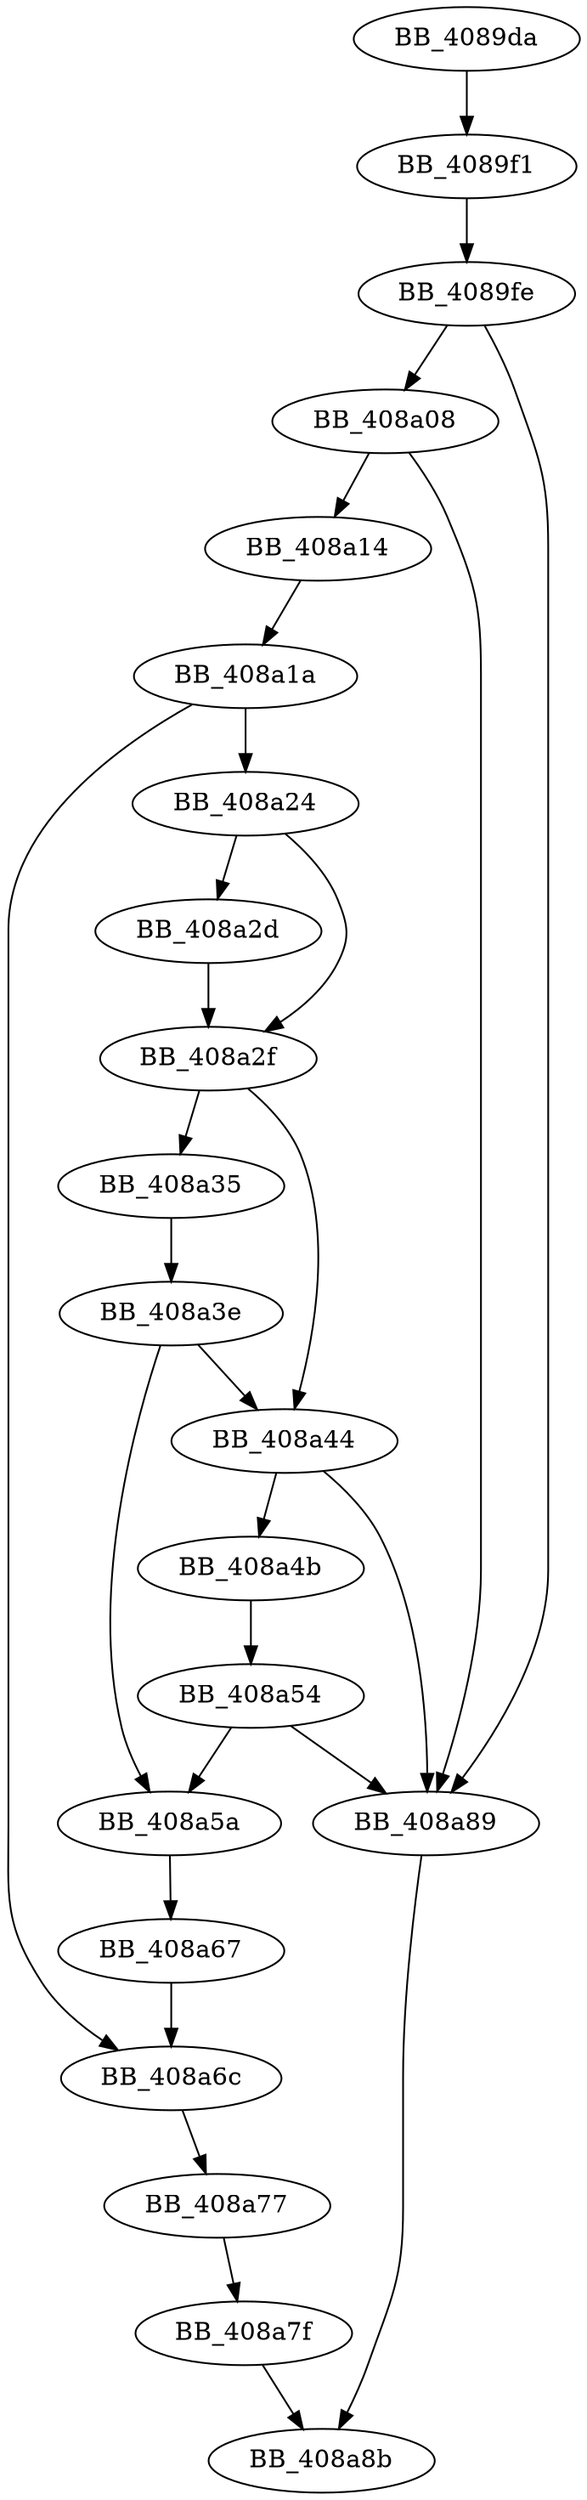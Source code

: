 DiGraph __onexit_nolock{
BB_4089da->BB_4089f1
BB_4089f1->BB_4089fe
BB_4089fe->BB_408a08
BB_4089fe->BB_408a89
BB_408a08->BB_408a14
BB_408a08->BB_408a89
BB_408a14->BB_408a1a
BB_408a1a->BB_408a24
BB_408a1a->BB_408a6c
BB_408a24->BB_408a2d
BB_408a24->BB_408a2f
BB_408a2d->BB_408a2f
BB_408a2f->BB_408a35
BB_408a2f->BB_408a44
BB_408a35->BB_408a3e
BB_408a3e->BB_408a44
BB_408a3e->BB_408a5a
BB_408a44->BB_408a4b
BB_408a44->BB_408a89
BB_408a4b->BB_408a54
BB_408a54->BB_408a5a
BB_408a54->BB_408a89
BB_408a5a->BB_408a67
BB_408a67->BB_408a6c
BB_408a6c->BB_408a77
BB_408a77->BB_408a7f
BB_408a7f->BB_408a8b
BB_408a89->BB_408a8b
}
